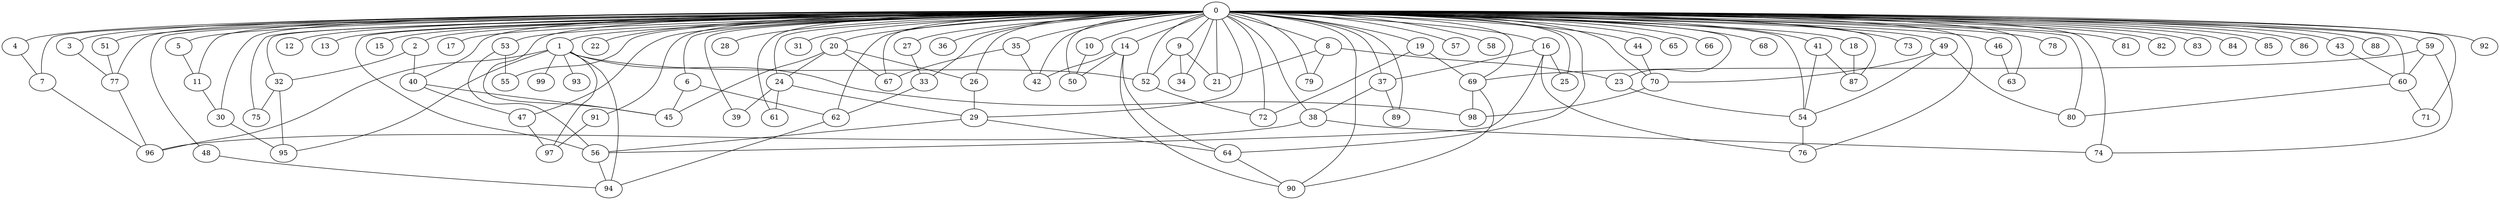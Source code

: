 
graph graphname {
    0 -- 1
0 -- 2
0 -- 3
0 -- 4
0 -- 5
0 -- 6
0 -- 7
0 -- 8
0 -- 9
0 -- 10
0 -- 11
0 -- 12
0 -- 13
0 -- 14
0 -- 15
0 -- 16
0 -- 17
0 -- 18
0 -- 19
0 -- 20
0 -- 21
0 -- 22
0 -- 23
0 -- 24
0 -- 25
0 -- 26
0 -- 27
0 -- 28
0 -- 29
0 -- 30
0 -- 31
0 -- 32
0 -- 33
0 -- 34
0 -- 35
0 -- 36
0 -- 37
0 -- 38
0 -- 39
0 -- 40
0 -- 41
0 -- 42
0 -- 43
0 -- 44
0 -- 45
0 -- 46
0 -- 47
0 -- 48
0 -- 49
0 -- 50
0 -- 51
0 -- 52
0 -- 53
0 -- 54
0 -- 55
0 -- 56
0 -- 57
0 -- 58
0 -- 59
0 -- 60
0 -- 61
0 -- 62
0 -- 63
0 -- 64
0 -- 65
0 -- 66
0 -- 67
0 -- 68
0 -- 69
0 -- 70
0 -- 71
0 -- 72
0 -- 73
0 -- 74
0 -- 75
0 -- 76
0 -- 77
0 -- 78
0 -- 79
0 -- 80
0 -- 81
0 -- 82
0 -- 83
0 -- 84
0 -- 85
0 -- 86
0 -- 87
0 -- 88
0 -- 89
0 -- 90
0 -- 91
0 -- 92
1 -- 96
1 -- 98
1 -- 99
1 -- 97
1 -- 93
1 -- 94
1 -- 95
1 -- 52
2 -- 32
2 -- 40
3 -- 77
4 -- 7
5 -- 11
6 -- 62
6 -- 45
7 -- 96
8 -- 23
8 -- 21
8 -- 79
9 -- 34
9 -- 21
9 -- 52
10 -- 50
11 -- 30
14 -- 50
14 -- 42
14 -- 90
14 -- 64
16 -- 76
16 -- 25
16 -- 37
16 -- 56
18 -- 87
19 -- 69
19 -- 72
20 -- 26
20 -- 67
20 -- 45
20 -- 24
23 -- 54
24 -- 61
24 -- 39
24 -- 29
26 -- 29
27 -- 33
29 -- 56
29 -- 64
30 -- 95
32 -- 75
32 -- 95
33 -- 62
35 -- 67
35 -- 42
37 -- 89
37 -- 38
38 -- 74
38 -- 96
40 -- 45
40 -- 47
41 -- 54
41 -- 87
43 -- 60
44 -- 70
46 -- 63
47 -- 97
48 -- 94
49 -- 70
49 -- 54
49 -- 80
51 -- 77
52 -- 72
53 -- 55
53 -- 56
54 -- 76
56 -- 94
59 -- 69
59 -- 74
59 -- 60
60 -- 80
60 -- 71
62 -- 94
64 -- 90
69 -- 98
69 -- 90
70 -- 98
77 -- 96
91 -- 97

}
